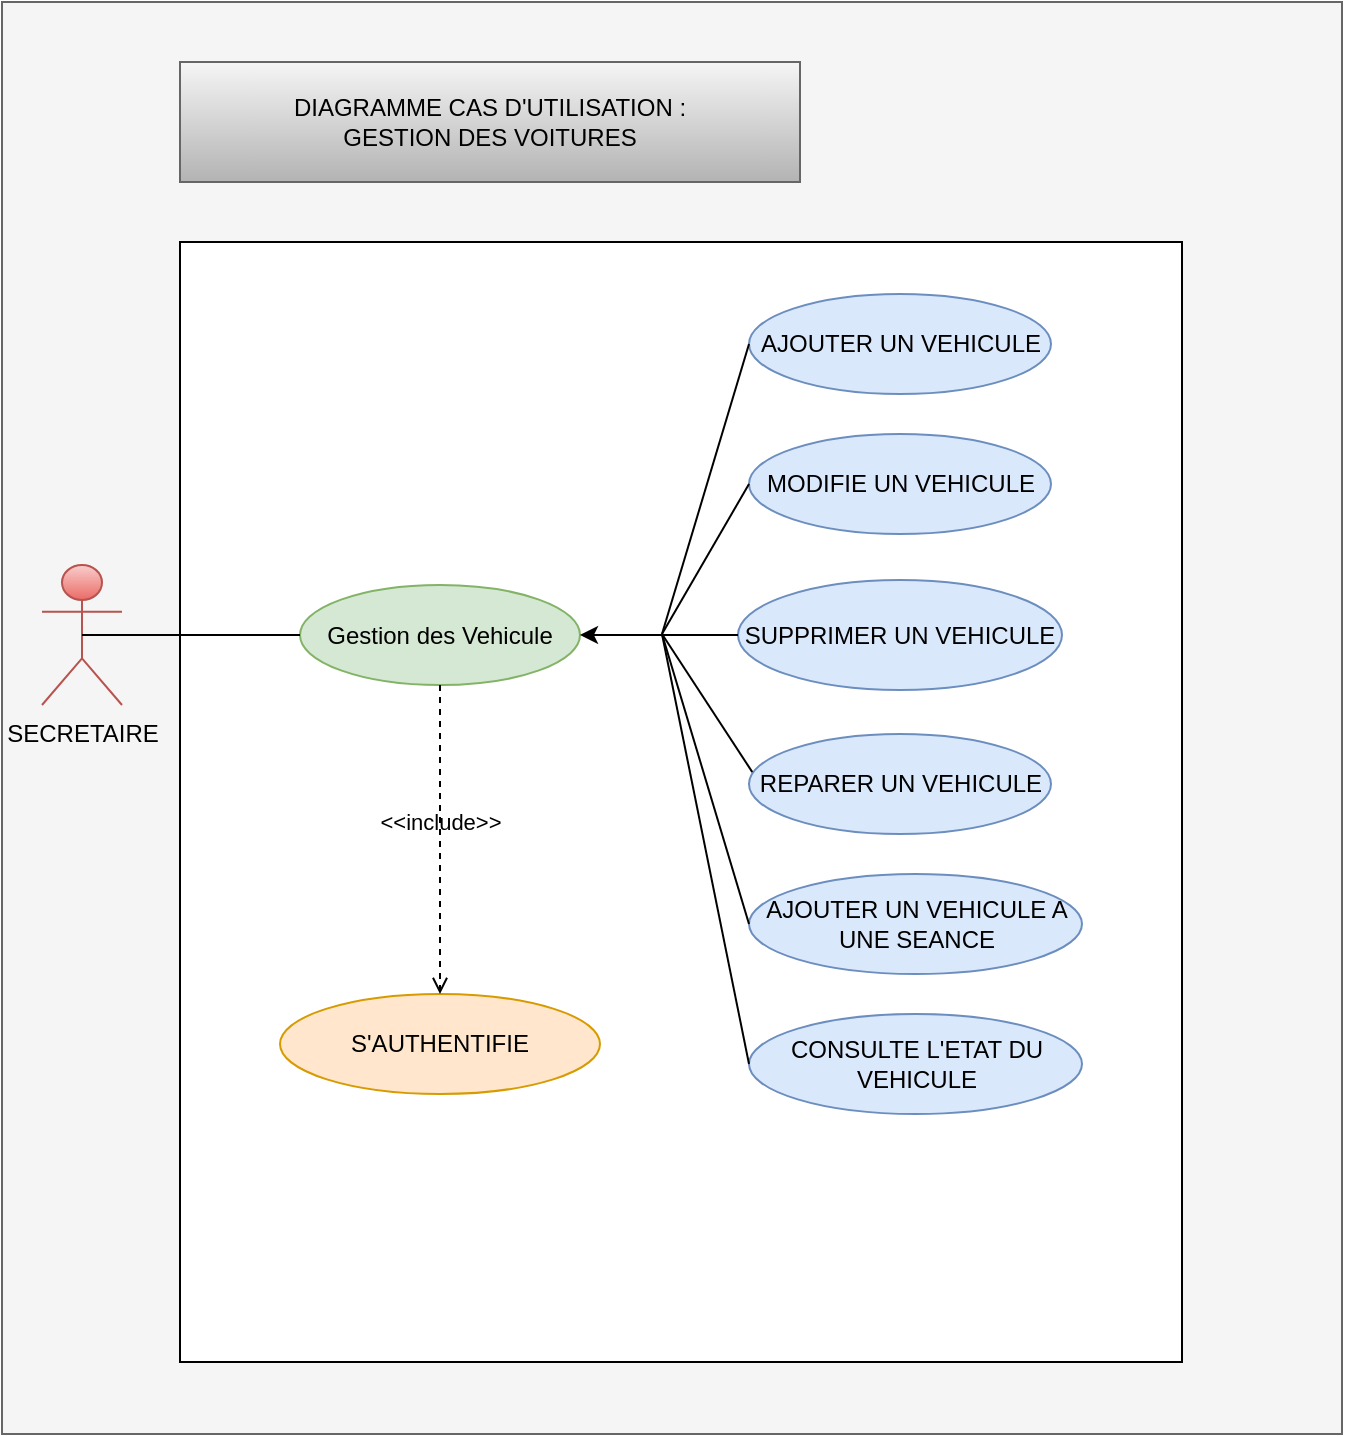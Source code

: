 <mxfile>
    <diagram id="LDXEB6UXGNaZxqu3erO6" name="Page-1">
        <mxGraphModel dx="1650" dy="1786" grid="1" gridSize="10" guides="1" tooltips="1" connect="1" arrows="1" fold="1" page="1" pageScale="1" pageWidth="827" pageHeight="1169" math="0" shadow="0">
            <root>
                <mxCell id="0"/>
                <mxCell id="1" parent="0"/>
                <mxCell id="2" value="" style="rounded=0;whiteSpace=wrap;html=1;fillColor=#f5f5f5;fontColor=#333333;strokeColor=#666666;" vertex="1" parent="1">
                    <mxGeometry x="-750" y="-1156" width="670" height="716" as="geometry"/>
                </mxCell>
                <mxCell id="3" value="" style="rounded=0;whiteSpace=wrap;html=1;" vertex="1" parent="1">
                    <mxGeometry x="-661" y="-1036" width="501" height="560" as="geometry"/>
                </mxCell>
                <mxCell id="4" value="SECRETAIRE" style="shape=umlActor;verticalLabelPosition=bottom;verticalAlign=top;html=1;fillColor=#f8cecc;gradientColor=#ea6b66;strokeColor=#b85450;" vertex="1" parent="1">
                    <mxGeometry x="-730" y="-874.5" width="40" height="70" as="geometry"/>
                </mxCell>
                <mxCell id="5" value="Gestion des Vehicule" style="ellipse;whiteSpace=wrap;html=1;fillColor=#d5e8d4;strokeColor=#82b366;" vertex="1" parent="1">
                    <mxGeometry x="-601" y="-864.5" width="140" height="50" as="geometry"/>
                </mxCell>
                <mxCell id="6" value="AJOUTER UN VEHICULE" style="ellipse;whiteSpace=wrap;html=1;fillColor=#dae8fc;strokeColor=#6c8ebf;direction=east;" vertex="1" parent="1">
                    <mxGeometry x="-376.5" y="-1010" width="151" height="50" as="geometry"/>
                </mxCell>
                <mxCell id="7" value="AJOUTER UN VEHICULE A UNE SEANCE" style="ellipse;whiteSpace=wrap;html=1;fillColor=#dae8fc;strokeColor=#6c8ebf;" vertex="1" parent="1">
                    <mxGeometry x="-376.5" y="-720" width="166.5" height="50" as="geometry"/>
                </mxCell>
                <mxCell id="8" value="SUPPRIMER UN VEHICULE" style="ellipse;whiteSpace=wrap;html=1;fillColor=#dae8fc;strokeColor=#6c8ebf;direction=east;" vertex="1" parent="1">
                    <mxGeometry x="-382" y="-867" width="162" height="55" as="geometry"/>
                </mxCell>
                <mxCell id="9" value="" style="endArrow=classic;html=1;entryX=1;entryY=0.5;entryDx=0;entryDy=0;exitX=0;exitY=0.5;exitDx=0;exitDy=0;" edge="1" parent="1" source="8" target="5">
                    <mxGeometry width="50" height="50" relative="1" as="geometry">
                        <mxPoint x="-521" y="-826" as="sourcePoint"/>
                        <mxPoint x="-471" y="-876" as="targetPoint"/>
                    </mxGeometry>
                </mxCell>
                <mxCell id="10" value="" style="endArrow=none;html=1;entryX=0;entryY=0.5;entryDx=0;entryDy=0;" edge="1" parent="1" target="6">
                    <mxGeometry width="50" height="50" relative="1" as="geometry">
                        <mxPoint x="-420" y="-840" as="sourcePoint"/>
                        <mxPoint x="-421" y="-996" as="targetPoint"/>
                    </mxGeometry>
                </mxCell>
                <mxCell id="11" value="" style="endArrow=none;html=1;exitX=0;exitY=0.5;exitDx=0;exitDy=0;" edge="1" parent="1" source="7">
                    <mxGeometry width="50" height="50" relative="1" as="geometry">
                        <mxPoint x="-371" y="-906" as="sourcePoint"/>
                        <mxPoint x="-420" y="-840" as="targetPoint"/>
                    </mxGeometry>
                </mxCell>
                <mxCell id="12" value="" style="endArrow=none;html=1;exitX=0.5;exitY=0.5;exitDx=0;exitDy=0;exitPerimeter=0;entryX=0;entryY=0.5;entryDx=0;entryDy=0;" edge="1" parent="1" source="4" target="5">
                    <mxGeometry width="50" height="50" relative="1" as="geometry">
                        <mxPoint x="-521" y="-786" as="sourcePoint"/>
                        <mxPoint x="-471" y="-836" as="targetPoint"/>
                    </mxGeometry>
                </mxCell>
                <mxCell id="13" value="S'AUTHENTIFIE" style="ellipse;whiteSpace=wrap;html=1;fillColor=#ffe6cc;strokeColor=#d79b00;" vertex="1" parent="1">
                    <mxGeometry x="-611" y="-660" width="160" height="50" as="geometry"/>
                </mxCell>
                <mxCell id="14" value="&amp;lt;&amp;lt;include&amp;gt;&amp;gt;" style="html=1;verticalAlign=bottom;labelBackgroundColor=none;endArrow=open;endFill=0;dashed=1;exitX=0.5;exitY=1;exitDx=0;exitDy=0;entryX=0.5;entryY=0;entryDx=0;entryDy=0;" edge="1" parent="1" source="5" target="13">
                    <mxGeometry width="160" relative="1" as="geometry">
                        <mxPoint x="-581" y="-836" as="sourcePoint"/>
                        <mxPoint x="-421" y="-836" as="targetPoint"/>
                    </mxGeometry>
                </mxCell>
                <mxCell id="19" value="DIAGRAMME CAS D'UTILISATION :&lt;br&gt;GESTION DES VOITURES" style="rounded=0;whiteSpace=wrap;html=1;fillColor=#f5f5f5;gradientColor=#b3b3b3;strokeColor=#666666;" vertex="1" parent="1">
                    <mxGeometry x="-661" y="-1126" width="310" height="60" as="geometry"/>
                </mxCell>
                <mxCell id="22" value="REPARER UN VEHICULE" style="ellipse;whiteSpace=wrap;html=1;fillColor=#dae8fc;strokeColor=#6c8ebf;" vertex="1" parent="1">
                    <mxGeometry x="-376.5" y="-790" width="151" height="50" as="geometry"/>
                </mxCell>
                <mxCell id="23" value="" style="endArrow=none;html=1;exitX=0.011;exitY=0.381;exitDx=0;exitDy=0;exitPerimeter=0;" edge="1" parent="1" source="22">
                    <mxGeometry width="50" height="50" relative="1" as="geometry">
                        <mxPoint x="-371" y="-980" as="sourcePoint"/>
                        <mxPoint x="-420" y="-840" as="targetPoint"/>
                    </mxGeometry>
                </mxCell>
                <mxCell id="24" value="MODIFIE UN VEHICULE" style="ellipse;whiteSpace=wrap;html=1;fillColor=#dae8fc;strokeColor=#6c8ebf;direction=east;" vertex="1" parent="1">
                    <mxGeometry x="-376.5" y="-940" width="151" height="50" as="geometry"/>
                </mxCell>
                <mxCell id="25" value="" style="endArrow=none;html=1;entryX=0;entryY=0.5;entryDx=0;entryDy=0;" edge="1" parent="1" target="24">
                    <mxGeometry width="50" height="50" relative="1" as="geometry">
                        <mxPoint x="-420" y="-840" as="sourcePoint"/>
                        <mxPoint x="-470" y="-960" as="targetPoint"/>
                    </mxGeometry>
                </mxCell>
                <mxCell id="26" value="CONSULTE L'ETAT DU VEHICULE" style="ellipse;whiteSpace=wrap;html=1;fillColor=#dae8fc;strokeColor=#6c8ebf;" vertex="1" parent="1">
                    <mxGeometry x="-376.5" y="-650" width="166.5" height="50" as="geometry"/>
                </mxCell>
                <mxCell id="27" value="" style="endArrow=none;html=1;entryX=0;entryY=0.5;entryDx=0;entryDy=0;" edge="1" parent="1" target="26">
                    <mxGeometry width="50" height="50" relative="1" as="geometry">
                        <mxPoint x="-420" y="-840" as="sourcePoint"/>
                        <mxPoint x="-450" y="-540" as="targetPoint"/>
                    </mxGeometry>
                </mxCell>
            </root>
        </mxGraphModel>
    </diagram>
</mxfile>